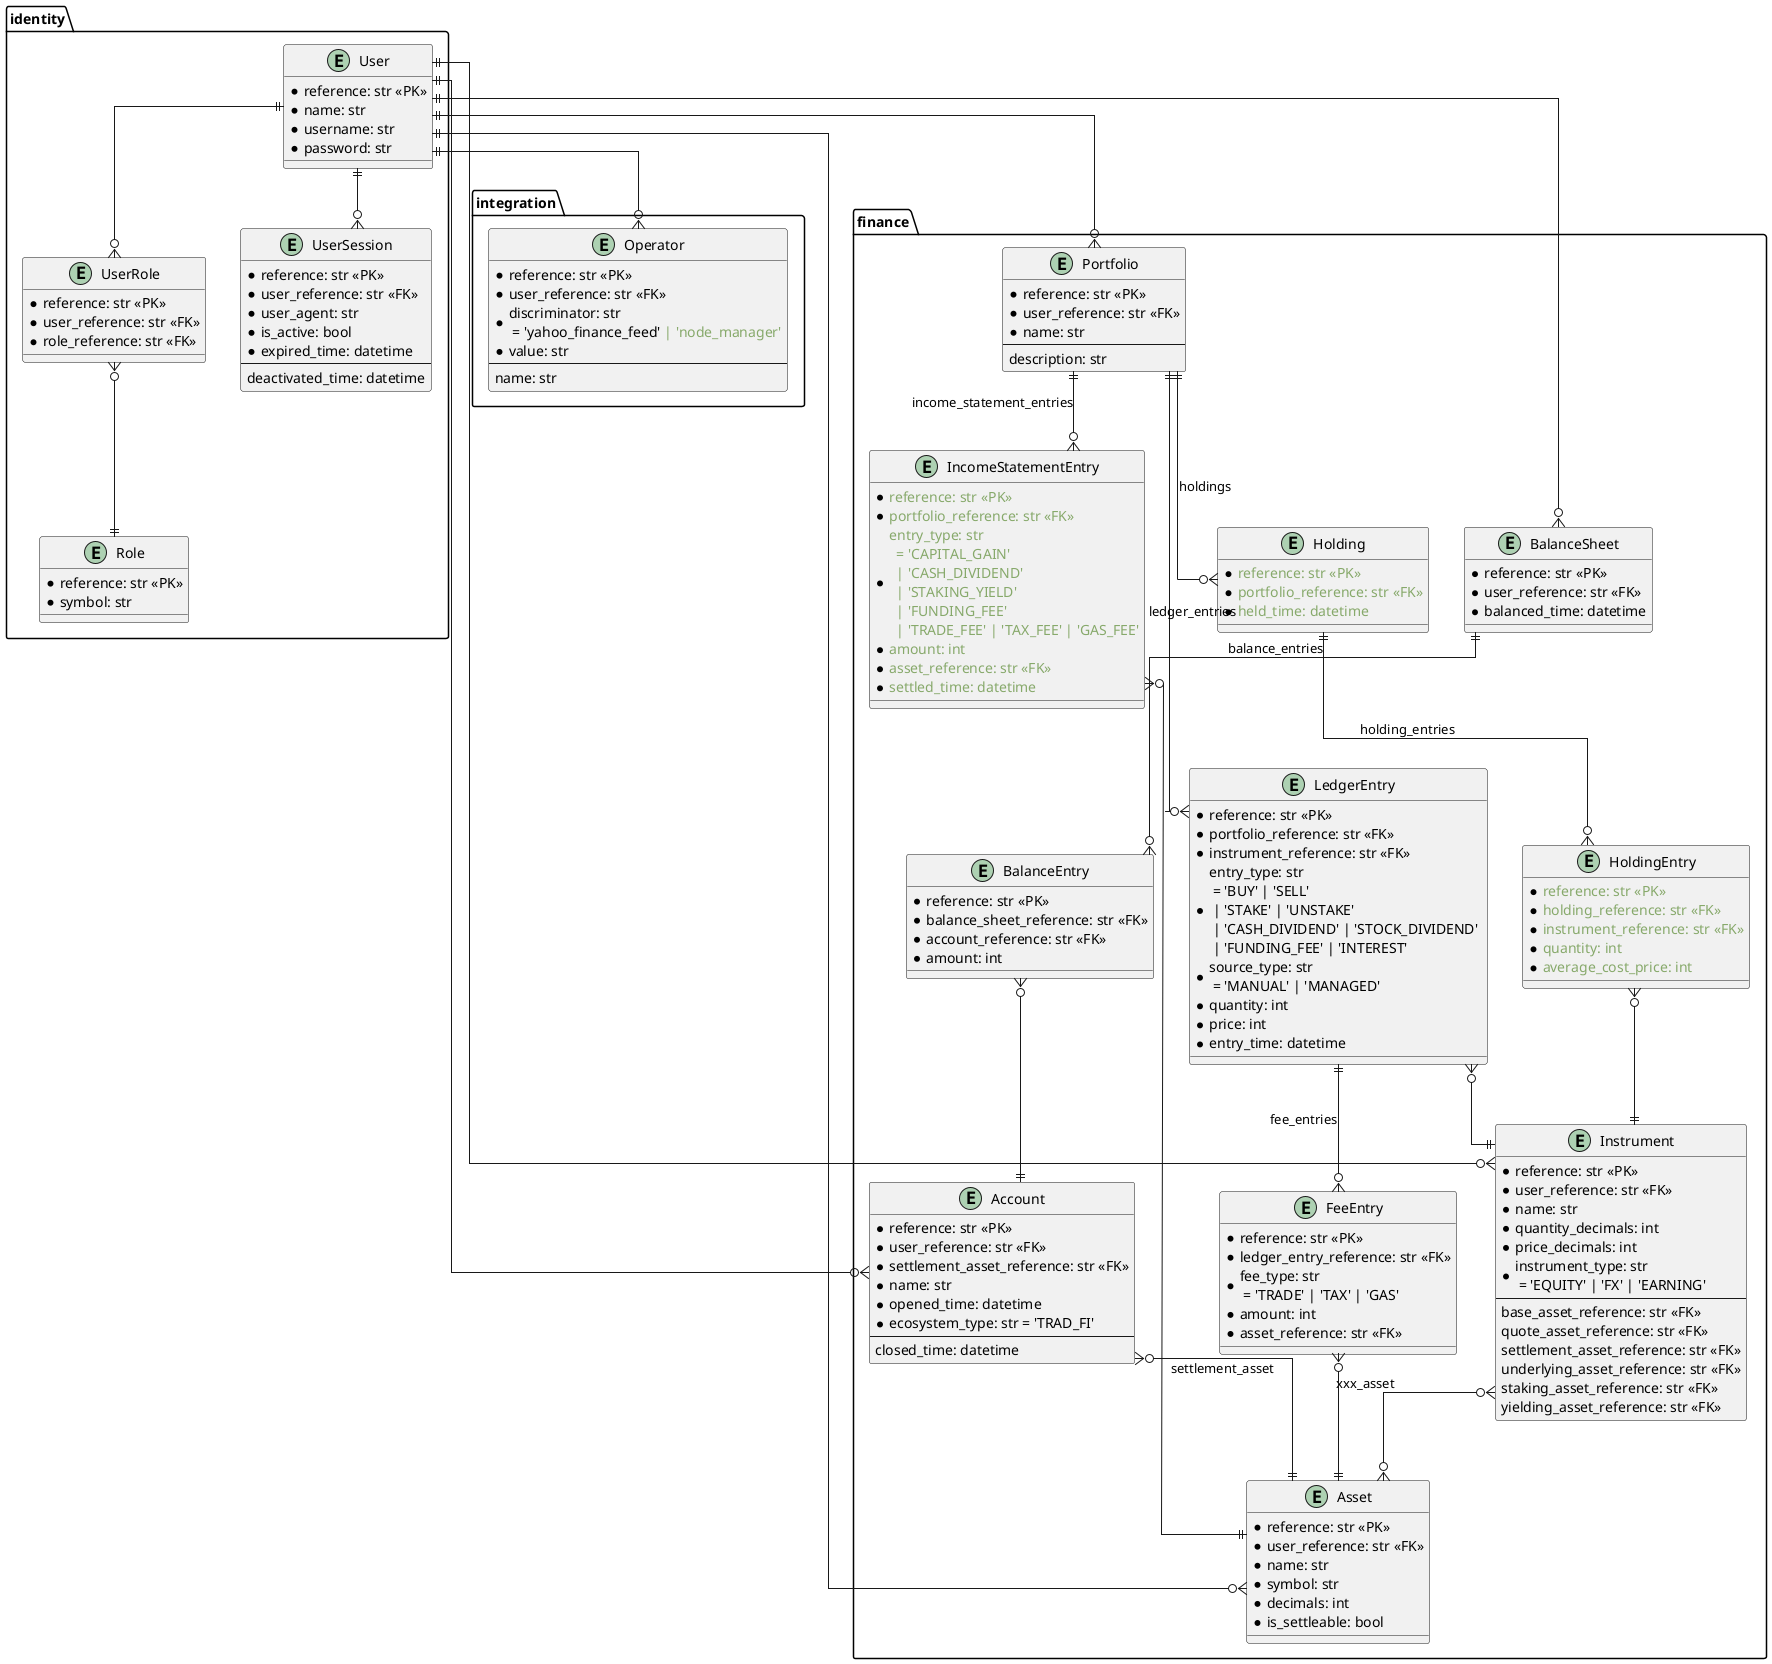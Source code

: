 @startuml chore_master_entities

!function $add($a)
!return "<color:#87A96B>" + $a + "</color>"
!endfunction

!function $remove($a)
!return "<color:#BA0021>" + $a + "</color>"
!endfunction

skinparam backgroundColor transparent
skinparam linetype ortho

package identity {
  entity "User" {
    * reference: str <<PK>>
    * name: str
    * username: str
    * password: str
  }

  entity "Role" {
    * reference: str <<PK>>
    * symbol: str
  }

  entity "UserRole" {
    * reference: str <<PK>>
    * user_reference: str <<FK>>
    * role_reference: str <<FK>>
  }

  entity "UserSession" {
    * reference: str <<PK>>
    * user_reference: str <<FK>>
    * user_agent: str
    * is_active: bool
    * expired_time: datetime
    --
    deactivated_time: datetime
  }
}

package integration {
  entity "Operator" {
    * reference: str <<PK>>
    * user_reference: str <<FK>>
    * discriminator: str \n = 'yahoo_finance_feed' $add("| 'node_manager'")
    * value: str
    --
    name: str
  }
}

package finance {
  entity "Account" {
    * reference: str <<PK>>
    * user_reference: str <<FK>>
    * settlement_asset_reference: str <<FK>>
    * name: str
    * opened_time: datetime
    * ecosystem_type: str = 'TRAD_FI'
    --
    closed_time: datetime
  }

  entity "BalanceSheet" {
    * reference: str <<PK>>
    * user_reference: str <<FK>>
    * balanced_time: datetime
  }

  entity "BalanceEntry" {
    * reference: str <<PK>>
    * balance_sheet_reference: str <<FK>>
    * account_reference: str <<FK>>
    * amount: int
  }

  entity "Portfolio" {
    * reference: str <<PK>>
    * user_reference: str <<FK>>
    * name: str
    --
    description: str
  }

  entity "Asset" {
    * reference: str <<PK>>
    * user_reference: str <<FK>>
    * name: str
    * symbol: str
    * decimals: int
    * is_settleable: bool
  }

  entity "Instrument" {
    * reference: str <<PK>>
    * user_reference: str <<FK>>
    * name: str
    * quantity_decimals: int
    * price_decimals: int
    * instrument_type: str \n = 'EQUITY' | 'FX' | 'EARNING'
    --
    base_asset_reference: str <<FK>>
    quote_asset_reference: str <<FK>>
    settlement_asset_reference: str <<FK>>
    underlying_asset_reference: str <<FK>>
    staking_asset_reference: str <<FK>>
    yielding_asset_reference: str <<FK>>
  }

  entity "LedgerEntry" {
    * reference: str <<PK>>
    * portfolio_reference: str <<FK>>
    * instrument_reference: str <<FK>>
    * entry_type: str \n = 'BUY' | 'SELL' \n | 'STAKE' | 'UNSTAKE' \n | 'CASH_DIVIDEND' | 'STOCK_DIVIDEND' \n | 'FUNDING_FEE' | 'INTEREST'
    * source_type: str \n = 'MANUAL' | 'MANAGED'
    * quantity: int
    * price: int
    * entry_time: datetime
  }

  entity "FeeEntry" {
    * reference: str <<PK>>
    * ledger_entry_reference: str <<FK>>
    * fee_type: str \n = 'TRADE' | 'TAX' | 'GAS'
    * amount: int
    * asset_reference: str <<FK>>
  }

  entity "IncomeStatementEntry" {
    * $add("reference: str <<PK>>")
    * $add("portfolio_reference: str <<FK>>")
    * $add("entry_type: str") \n $add(" = 'CAPITAL_GAIN'") \n $add(" | 'CASH_DIVIDEND'") \n $add(" | 'STAKING_YIELD'") \n $add(" | 'FUNDING_FEE'") \n $add(" | 'TRADE_FEE' | 'TAX_FEE' | 'GAS_FEE'")
    * $add("amount: int")
    * $add("asset_reference: str <<FK>>")
    * $add("settled_time: datetime")
  }

  entity "Holding" {
    * $add("reference: str <<PK>>")
    * $add("portfolio_reference: str <<FK>>")
    * $add("held_time: datetime")
  }

  entity "HoldingEntry" { 
    * $add("reference: str <<PK>>")
    * $add("holding_reference: str <<FK>>")
    * $add("instrument_reference: str <<FK>>")
    * $add("quantity: int")
    * $add("average_cost_price: int")
  }
}

'Zero or One  |o--
'Exactly One  ||--
'Zero or Many }o--
'One or Many  }|--

User                 ||--o{ UserRole
User                 ||--o{ UserSession
User                 ||--o{ Operator
User                 ||--o{ Account
User                 ||--o{ BalanceSheet
User                 ||--o{ Asset
User                 ||--o{ Instrument
User                 ||--o{ Portfolio

UserRole             }o--|| Role

BalanceSheet         ||--o{ BalanceEntry: balance_entries

BalanceEntry         }o--|| Account

Account              }o--|| Asset: settlement_asset

Portfolio            ||--o{ LedgerEntry: ledger_entries
Portfolio            ||--o{ IncomeStatementEntry: income_statement_entries
Portfolio            ||--o{ Holding: holdings

LedgerEntry          ||--o{ FeeEntry: fee_entries
LedgerEntry          }o--|| Instrument

Instrument           }o--o{ Asset: xxx_asset

FeeEntry             }o--|| Asset

IncomeStatementEntry }o--|| Asset

Holding              ||--o{ HoldingEntry: holding_entries

HoldingEntry         }o--|| Instrument

@enduml